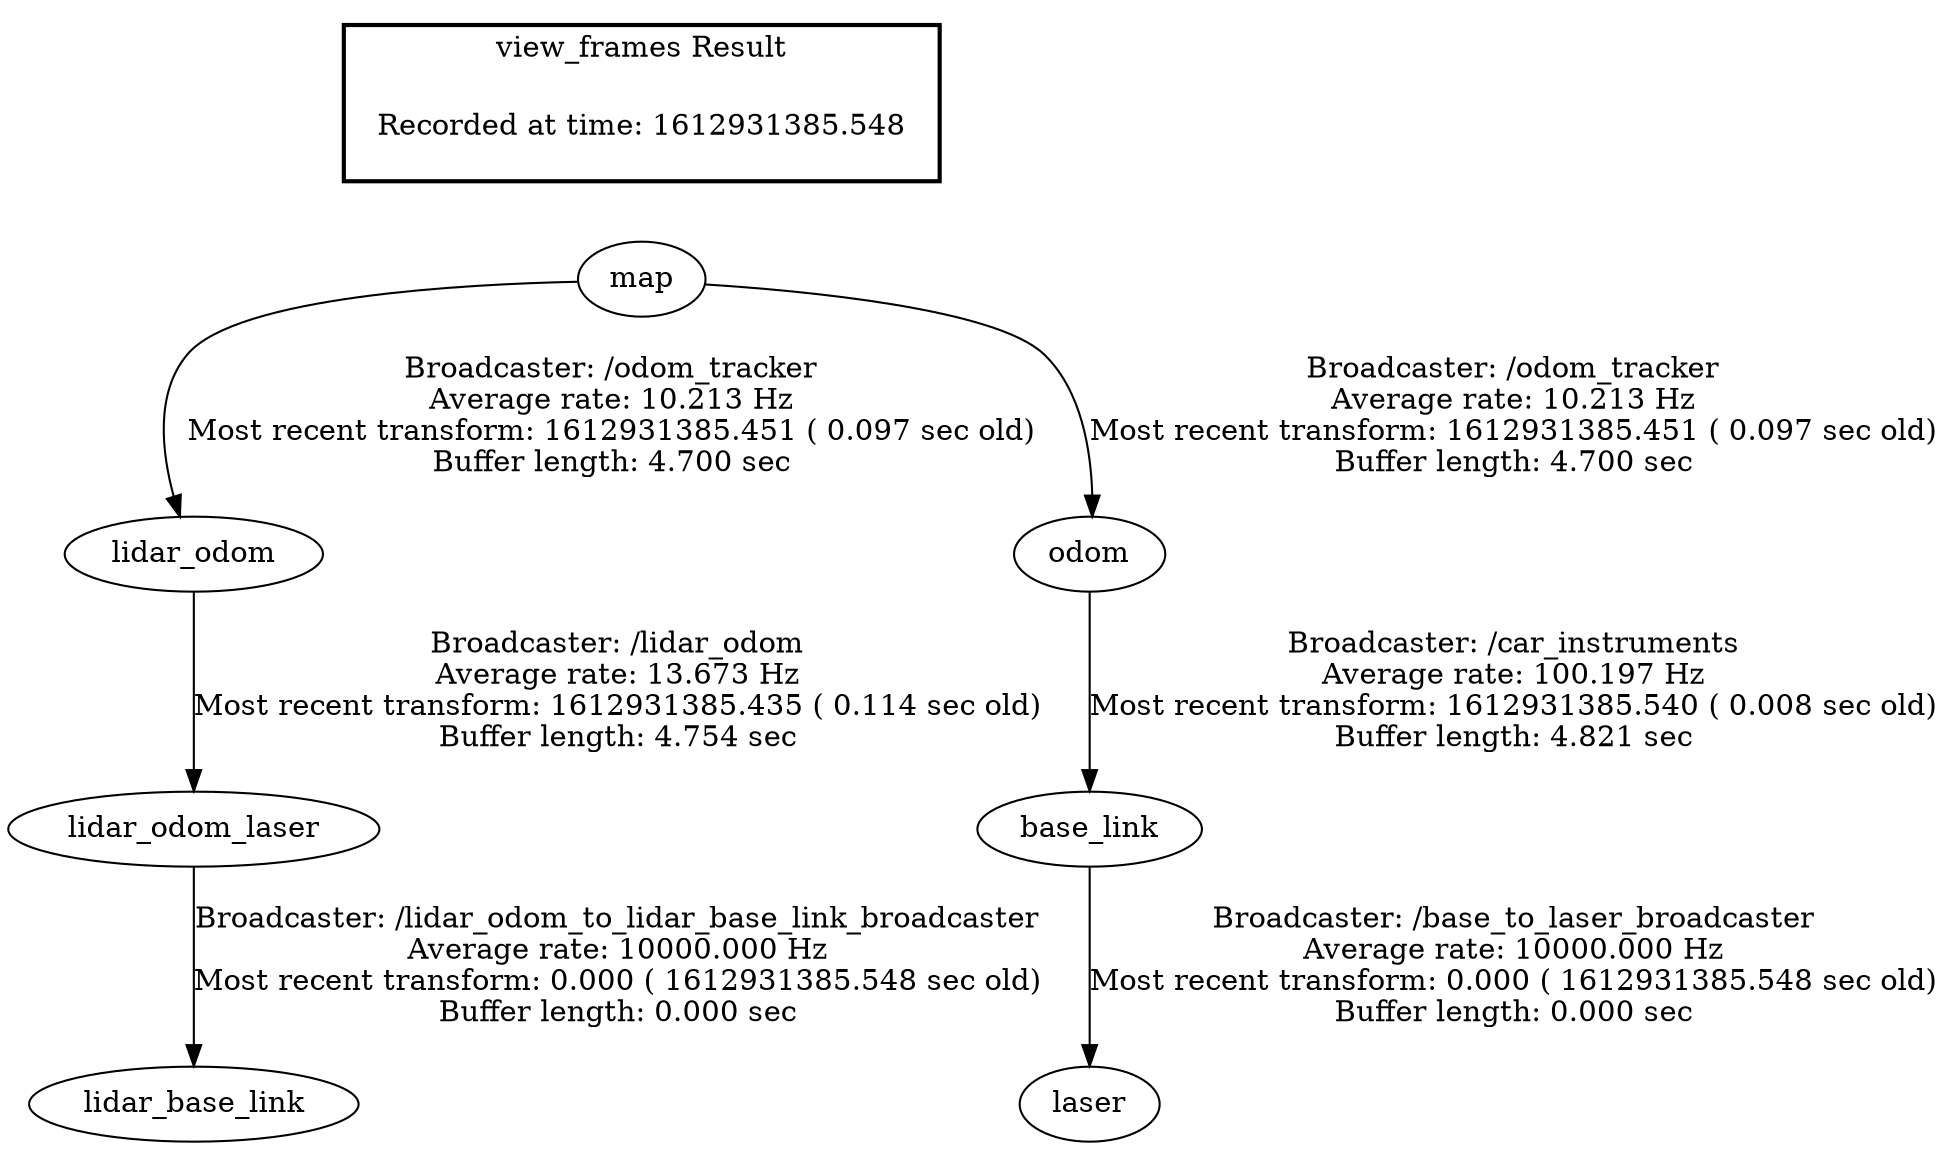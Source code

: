 digraph G {
"lidar_odom_laser" -> "lidar_base_link"[label="Broadcaster: /lidar_odom_to_lidar_base_link_broadcaster\nAverage rate: 10000.000 Hz\nMost recent transform: 0.000 ( 1612931385.548 sec old)\nBuffer length: 0.000 sec\n"];
"lidar_odom" -> "lidar_odom_laser"[label="Broadcaster: /lidar_odom\nAverage rate: 13.673 Hz\nMost recent transform: 1612931385.435 ( 0.114 sec old)\nBuffer length: 4.754 sec\n"];
"odom" -> "base_link"[label="Broadcaster: /car_instruments\nAverage rate: 100.197 Hz\nMost recent transform: 1612931385.540 ( 0.008 sec old)\nBuffer length: 4.821 sec\n"];
"map" -> "odom"[label="Broadcaster: /odom_tracker\nAverage rate: 10.213 Hz\nMost recent transform: 1612931385.451 ( 0.097 sec old)\nBuffer length: 4.700 sec\n"];
"base_link" -> "laser"[label="Broadcaster: /base_to_laser_broadcaster\nAverage rate: 10000.000 Hz\nMost recent transform: 0.000 ( 1612931385.548 sec old)\nBuffer length: 0.000 sec\n"];
"map" -> "lidar_odom"[label="Broadcaster: /odom_tracker\nAverage rate: 10.213 Hz\nMost recent transform: 1612931385.451 ( 0.097 sec old)\nBuffer length: 4.700 sec\n"];
edge [style=invis];
 subgraph cluster_legend { style=bold; color=black; label ="view_frames Result";
"Recorded at time: 1612931385.548"[ shape=plaintext ] ;
 }->"map";
}